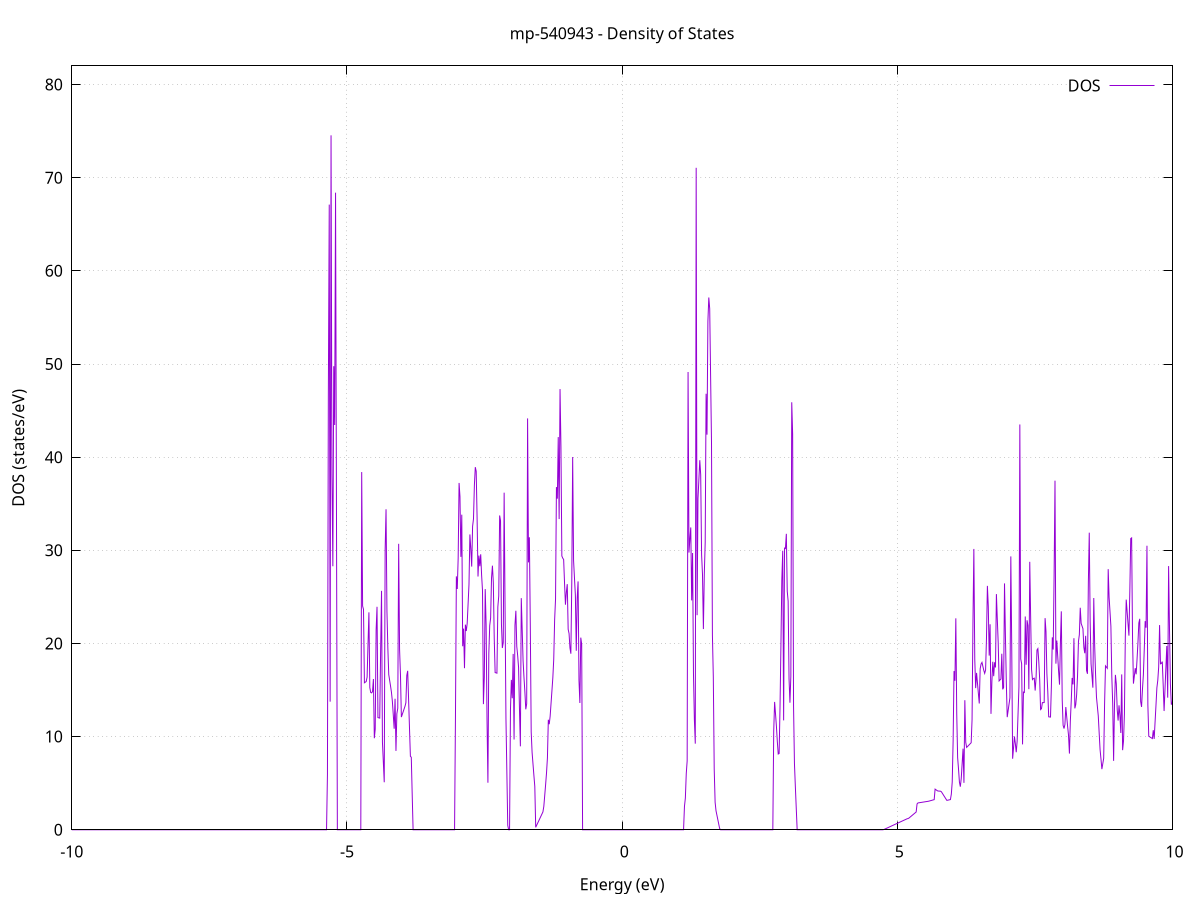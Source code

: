 set title 'mp-540943 - Density of States'
set xlabel 'Energy (eV)'
set ylabel 'DOS (states/eV)'
set grid
set xrange [-10:10]
set yrange [0:82.003]
set xzeroaxis lt -1
set terminal png size 800,600
set output 'mp-540943_dos_gnuplot.png'
plot '-' using 1:2 with lines title 'DOS'
-17.362400 0.000000
-17.346000 0.000000
-17.329600 0.000000
-17.313300 0.000000
-17.296900 0.000000
-17.280500 0.000000
-17.264100 0.000000
-17.247700 0.000000
-17.231400 0.000000
-17.215000 0.000000
-17.198600 0.000000
-17.182200 0.000000
-17.165800 0.000000
-17.149400 0.000000
-17.133100 0.000000
-17.116700 0.000000
-17.100300 0.000000
-17.083900 0.000000
-17.067500 0.000000
-17.051200 0.000000
-17.034800 0.000000
-17.018400 0.000000
-17.002000 0.000000
-16.985600 0.000000
-16.969200 0.000000
-16.952900 0.000000
-16.936500 0.000000
-16.920100 0.000000
-16.903700 0.000000
-16.887300 0.000000
-16.871000 0.000000
-16.854600 0.000000
-16.838200 0.000000
-16.821800 0.000000
-16.805400 0.000000
-16.789100 0.000000
-16.772700 0.000000
-16.756300 0.000000
-16.739900 0.000000
-16.723500 0.000000
-16.707100 0.000000
-16.690800 0.000000
-16.674400 0.000000
-16.658000 0.000000
-16.641600 0.000000
-16.625200 0.000000
-16.608900 0.000000
-16.592500 0.000000
-16.576100 0.000000
-16.559700 0.000000
-16.543300 0.000000
-16.526900 0.000000
-16.510600 0.000000
-16.494200 0.000000
-16.477800 0.000000
-16.461400 0.000000
-16.445000 0.000000
-16.428700 0.000000
-16.412300 0.000000
-16.395900 0.000000
-16.379500 0.000000
-16.363100 0.000000
-16.346800 0.000000
-16.330400 0.000000
-16.314000 0.000000
-16.297600 0.000000
-16.281200 0.000000
-16.264800 0.000000
-16.248500 0.000000
-16.232100 0.000000
-16.215700 0.000000
-16.199300 0.000000
-16.182900 0.000000
-16.166600 0.000000
-16.150200 0.000000
-16.133800 0.000000
-16.117400 0.000000
-16.101000 0.000000
-16.084600 0.000000
-16.068300 0.000000
-16.051900 0.000000
-16.035500 0.000000
-16.019100 0.000000
-16.002700 0.000000
-15.986400 0.000000
-15.970000 0.000000
-15.953600 0.000000
-15.937200 0.000000
-15.920800 0.000000
-15.904500 0.000000
-15.888100 0.000000
-15.871700 0.503000
-15.855300 6.036600
-15.838900 11.494700
-15.822500 14.014300
-15.806200 27.341600
-15.789800 30.949500
-15.773400 35.952100
-15.757000 64.658500
-15.740600 79.638500
-15.724300 32.800100
-15.707900 19.508100
-15.691500 23.680400
-15.675100 65.075700
-15.658700 49.147300
-15.642300 21.773100
-15.626000 0.000000
-15.609600 0.000000
-15.593200 0.000000
-15.576800 0.000000
-15.560400 0.000000
-15.544100 0.000000
-15.527700 0.000000
-15.511300 0.000000
-15.494900 0.000000
-15.478500 0.000000
-15.462200 0.000000
-15.445800 0.000000
-15.429400 0.000000
-15.413000 0.000000
-15.396600 0.000000
-15.380200 0.000000
-15.363900 0.000000
-15.347500 0.000000
-15.331100 0.000000
-15.314700 0.000000
-15.298300 0.000000
-15.282000 0.000000
-15.265600 0.000000
-15.249200 0.000000
-15.232800 0.000000
-15.216400 0.000000
-15.200000 0.000000
-15.183700 0.000000
-15.167300 0.000000
-15.150900 0.000000
-15.134500 0.000000
-15.118100 0.000000
-15.101800 0.000000
-15.085400 0.000000
-15.069000 15.370100
-15.052600 17.362100
-15.036200 22.895600
-15.019900 116.665600
-15.003500 61.560100
-14.987100 69.005900
-14.970700 68.173600
-14.954300 45.319700
-14.937900 28.648600
-14.921600 13.895900
-14.905200 0.000000
-14.888800 0.000000
-14.872400 0.000000
-14.856000 0.000000
-14.839700 0.000000
-14.823300 0.000000
-14.806900 0.000000
-14.790500 0.000000
-14.774100 0.000000
-14.757700 0.000000
-14.741400 0.000000
-14.725000 0.000000
-14.708600 0.000000
-14.692200 0.000000
-14.675800 0.000000
-14.659500 0.000000
-14.643100 0.000000
-14.626700 0.000000
-14.610300 0.000000
-14.593900 0.000000
-14.577600 0.000000
-14.561200 0.000000
-14.544800 0.000000
-14.528400 0.000000
-14.512000 0.000000
-14.495600 0.000000
-14.479300 0.000000
-14.462900 0.000000
-14.446500 0.000000
-14.430100 0.000000
-14.413700 0.000000
-14.397400 0.000000
-14.381000 0.000000
-14.364600 0.000000
-14.348200 0.000000
-14.331800 0.000000
-14.315400 0.000000
-14.299100 0.000000
-14.282700 0.000000
-14.266300 0.000000
-14.249900 0.000000
-14.233500 0.000000
-14.217200 0.000000
-14.200800 0.000000
-14.184400 0.000000
-14.168000 0.000000
-14.151600 0.000000
-14.135300 0.000000
-14.118900 0.000000
-14.102500 0.000000
-14.086100 0.000000
-14.069700 0.000000
-14.053300 0.000000
-14.037000 0.000000
-14.020600 0.000000
-14.004200 0.000000
-13.987800 0.000000
-13.971400 0.000000
-13.955100 0.000000
-13.938700 0.000000
-13.922300 0.000000
-13.905900 0.000000
-13.889500 0.000000
-13.873100 0.000000
-13.856800 0.000000
-13.840400 57.618500
-13.824000 46.081000
-13.807600 35.977300
-13.791200 33.187500
-13.774900 40.209600
-13.758500 43.225600
-13.742100 52.677100
-13.725700 62.361800
-13.709300 37.787700
-13.693000 36.924400
-13.676600 35.903000
-13.660200 12.144400
-13.643800 0.000000
-13.627400 0.000000
-13.611000 0.000000
-13.594700 0.000000
-13.578300 0.000000
-13.561900 0.000000
-13.545500 0.000000
-13.529100 0.000000
-13.512800 0.000000
-13.496400 0.000000
-13.480000 0.000000
-13.463600 0.000000
-13.447200 0.000000
-13.430800 0.000000
-13.414500 0.000000
-13.398100 0.000000
-13.381700 0.000000
-13.365300 0.000000
-13.348900 0.000000
-13.332600 0.000000
-13.316200 0.000000
-13.299800 0.000000
-13.283400 0.000000
-13.267000 0.000000
-13.250700 0.000000
-13.234300 0.000000
-13.217900 0.000000
-13.201500 0.000000
-13.185100 0.000000
-13.168700 0.000000
-13.152400 0.000000
-13.136000 0.000000
-13.119600 0.000000
-13.103200 0.000000
-13.086800 0.000000
-13.070500 0.000000
-13.054100 0.000000
-13.037700 0.000000
-13.021300 0.000000
-13.004900 0.000000
-12.988500 0.000000
-12.972200 0.000000
-12.955800 0.000000
-12.939400 0.000000
-12.923000 0.000000
-12.906600 0.000000
-12.890300 0.000000
-12.873900 0.000000
-12.857500 0.000000
-12.841100 0.000000
-12.824700 0.000000
-12.808400 0.000000
-12.792000 0.000000
-12.775600 0.000000
-12.759200 0.000000
-12.742800 0.000000
-12.726400 0.000000
-12.710100 0.000000
-12.693700 0.000000
-12.677300 0.000000
-12.660900 0.000000
-12.644500 0.000000
-12.628200 0.000000
-12.611800 0.000000
-12.595400 0.000000
-12.579000 0.000000
-12.562600 0.000000
-12.546200 0.000000
-12.529900 0.000000
-12.513500 0.000000
-12.497100 0.000000
-12.480700 0.000000
-12.464300 0.000000
-12.448000 0.000000
-12.431600 0.000000
-12.415200 0.000000
-12.398800 0.000000
-12.382400 0.000000
-12.366100 0.000000
-12.349700 0.000000
-12.333300 0.000000
-12.316900 0.000000
-12.300500 0.000000
-12.284100 0.000000
-12.267800 0.000000
-12.251400 0.000000
-12.235000 0.000000
-12.218600 0.000000
-12.202200 0.000000
-12.185900 0.000000
-12.169500 0.000000
-12.153100 0.000000
-12.136700 0.000000
-12.120300 0.000000
-12.103900 0.000000
-12.087600 0.000000
-12.071200 0.000000
-12.054800 0.000000
-12.038400 0.000000
-12.022000 0.000000
-12.005700 0.000000
-11.989300 0.000000
-11.972900 0.000000
-11.956500 0.000000
-11.940100 0.000000
-11.923800 0.000000
-11.907400 0.000000
-11.891000 0.000000
-11.874600 0.000000
-11.858200 0.000000
-11.841800 0.000000
-11.825500 0.000000
-11.809100 0.000000
-11.792700 0.000000
-11.776300 0.000000
-11.759900 0.000000
-11.743600 0.000000
-11.727200 0.000000
-11.710800 0.000000
-11.694400 0.000000
-11.678000 0.000000
-11.661600 0.000000
-11.645300 0.000000
-11.628900 0.000000
-11.612500 0.000000
-11.596100 0.000000
-11.579700 0.000000
-11.563400 0.000000
-11.547000 0.000000
-11.530600 0.000000
-11.514200 0.000000
-11.497800 0.000000
-11.481500 0.000000
-11.465100 0.000000
-11.448700 0.000000
-11.432300 0.000000
-11.415900 0.000000
-11.399500 0.000000
-11.383200 0.000000
-11.366800 0.000000
-11.350400 0.000000
-11.334000 0.000000
-11.317600 0.000000
-11.301300 0.000000
-11.284900 0.000000
-11.268500 0.000000
-11.252100 0.000000
-11.235700 0.000000
-11.219300 0.000000
-11.203000 0.000000
-11.186600 0.000000
-11.170200 30.142900
-11.153800 86.354800
-11.137400 32.501800
-11.121100 58.904500
-11.104700 46.641800
-11.088300 26.975900
-11.071900 102.340200
-11.055500 41.669000
-11.039200 0.000000
-11.022800 0.000000
-11.006400 0.000000
-10.990000 0.000000
-10.973600 0.000000
-10.957200 0.000000
-10.940900 0.000000
-10.924500 0.000000
-10.908100 0.000000
-10.891700 0.000000
-10.875300 0.000000
-10.859000 0.000000
-10.842600 0.000000
-10.826200 0.000000
-10.809800 0.000000
-10.793400 0.000000
-10.777000 0.000000
-10.760700 0.000000
-10.744300 0.000000
-10.727900 0.000000
-10.711500 0.000000
-10.695100 0.000000
-10.678800 0.000000
-10.662400 0.000000
-10.646000 0.000000
-10.629600 0.000000
-10.613200 0.000000
-10.596900 0.000000
-10.580500 0.000000
-10.564100 0.000000
-10.547700 0.000000
-10.531300 0.000000
-10.514900 0.000000
-10.498600 0.000000
-10.482200 0.000000
-10.465800 0.000000
-10.449400 0.000000
-10.433000 0.000000
-10.416700 0.000000
-10.400300 0.000000
-10.383900 0.000000
-10.367500 0.000000
-10.351100 0.000000
-10.334700 0.000000
-10.318400 0.000000
-10.302000 0.000000
-10.285600 0.000000
-10.269200 0.000000
-10.252800 0.000000
-10.236500 0.000000
-10.220100 0.000000
-10.203700 0.000000
-10.187300 0.000000
-10.170900 0.000000
-10.154600 0.000000
-10.138200 0.000000
-10.121800 0.000000
-10.105400 0.000000
-10.089000 0.000000
-10.072600 0.000000
-10.056300 0.000000
-10.039900 0.000000
-10.023500 0.000000
-10.007100 0.000000
-9.990700 0.000000
-9.974400 0.000000
-9.958000 0.000000
-9.941600 0.000000
-9.925200 0.000000
-9.908800 0.000000
-9.892400 0.000000
-9.876100 0.000000
-9.859700 0.000000
-9.843300 0.000000
-9.826900 0.000000
-9.810500 0.000000
-9.794200 0.000000
-9.777800 0.000000
-9.761400 0.000000
-9.745000 0.000000
-9.728600 0.000000
-9.712300 0.000000
-9.695900 0.000000
-9.679500 0.000000
-9.663100 0.000000
-9.646700 0.000000
-9.630300 0.000000
-9.614000 0.000000
-9.597600 0.000000
-9.581200 0.000000
-9.564800 0.000000
-9.548400 0.000000
-9.532100 0.000000
-9.515700 0.000000
-9.499300 0.000000
-9.482900 0.000000
-9.466500 0.000000
-9.450100 0.000000
-9.433800 0.000000
-9.417400 0.000000
-9.401000 0.000000
-9.384600 0.000000
-9.368200 0.000000
-9.351900 0.000000
-9.335500 0.000000
-9.319100 0.000000
-9.302700 0.000000
-9.286300 0.000000
-9.270000 0.000000
-9.253600 0.000000
-9.237200 0.000000
-9.220800 0.000000
-9.204400 0.000000
-9.188000 0.000000
-9.171700 0.000000
-9.155300 0.000000
-9.138900 0.000000
-9.122500 0.000000
-9.106100 0.000000
-9.089800 0.000000
-9.073400 0.000000
-9.057000 0.000000
-9.040600 0.000000
-9.024200 0.000000
-9.007800 0.000000
-8.991500 0.000000
-8.975100 0.000000
-8.958700 0.000000
-8.942300 0.000000
-8.925900 0.000000
-8.909600 0.000000
-8.893200 0.000000
-8.876800 0.000000
-8.860400 0.000000
-8.844000 0.000000
-8.827700 0.000000
-8.811300 0.000000
-8.794900 0.000000
-8.778500 0.000000
-8.762100 0.000000
-8.745700 0.000000
-8.729400 0.000000
-8.713000 0.000000
-8.696600 0.000000
-8.680200 0.000000
-8.663800 0.000000
-8.647500 0.000000
-8.631100 0.000000
-8.614700 0.000000
-8.598300 0.000000
-8.581900 0.000000
-8.565600 0.000000
-8.549200 0.000000
-8.532800 0.000000
-8.516400 0.000000
-8.500000 0.000000
-8.483600 0.000000
-8.467300 0.000000
-8.450900 0.000000
-8.434500 0.000000
-8.418100 0.000000
-8.401700 0.000000
-8.385400 0.000000
-8.369000 0.000000
-8.352600 0.000000
-8.336200 0.000000
-8.319800 0.000000
-8.303400 0.000000
-8.287100 0.000000
-8.270700 0.000000
-8.254300 0.000000
-8.237900 0.000000
-8.221500 0.000000
-8.205200 0.000000
-8.188800 0.000000
-8.172400 0.000000
-8.156000 0.000000
-8.139600 0.000000
-8.123300 0.000000
-8.106900 0.000000
-8.090500 0.000000
-8.074100 0.000000
-8.057700 0.000000
-8.041300 0.000000
-8.025000 0.000000
-8.008600 0.000000
-7.992200 0.000000
-7.975800 0.000000
-7.959400 0.000000
-7.943100 0.000000
-7.926700 0.000000
-7.910300 0.000000
-7.893900 0.000000
-7.877500 0.000000
-7.861100 0.000000
-7.844800 0.000000
-7.828400 0.000000
-7.812000 0.000000
-7.795600 0.000000
-7.779200 0.000000
-7.762900 0.000000
-7.746500 0.000000
-7.730100 0.000000
-7.713700 0.000000
-7.697300 0.000000
-7.681000 0.000000
-7.664600 0.000000
-7.648200 0.000000
-7.631800 0.000000
-7.615400 0.000000
-7.599000 0.000000
-7.582700 0.000000
-7.566300 0.000000
-7.549900 0.000000
-7.533500 0.000000
-7.517100 0.000000
-7.500800 0.000000
-7.484400 0.000000
-7.468000 0.000000
-7.451600 0.000000
-7.435200 0.000000
-7.418800 0.000000
-7.402500 0.000000
-7.386100 0.000000
-7.369700 0.000000
-7.353300 0.000000
-7.336900 0.000000
-7.320600 0.000000
-7.304200 0.000000
-7.287800 0.000000
-7.271400 0.000000
-7.255000 0.000000
-7.238700 0.000000
-7.222300 0.000000
-7.205900 0.000000
-7.189500 0.000000
-7.173100 0.000000
-7.156700 0.000000
-7.140400 0.000000
-7.124000 0.000000
-7.107600 0.000000
-7.091200 0.000000
-7.074800 0.000000
-7.058500 0.000000
-7.042100 0.000000
-7.025700 0.000000
-7.009300 0.000000
-6.992900 0.000000
-6.976500 0.000000
-6.960200 0.000000
-6.943800 0.000000
-6.927400 0.000000
-6.911000 0.000000
-6.894600 0.000000
-6.878300 0.000000
-6.861900 0.000000
-6.845500 0.000000
-6.829100 0.000000
-6.812700 0.000000
-6.796400 0.000000
-6.780000 0.000000
-6.763600 0.000000
-6.747200 0.000000
-6.730800 0.000000
-6.714400 0.000000
-6.698100 0.000000
-6.681700 0.000000
-6.665300 0.000000
-6.648900 0.000000
-6.632500 0.000000
-6.616200 0.000000
-6.599800 0.000000
-6.583400 0.000000
-6.567000 0.000000
-6.550600 0.000000
-6.534200 0.000000
-6.517900 0.000000
-6.501500 0.000000
-6.485100 0.000000
-6.468700 0.000000
-6.452300 0.000000
-6.436000 0.000000
-6.419600 0.000000
-6.403200 0.000000
-6.386800 0.000000
-6.370400 0.000000
-6.354100 0.000000
-6.337700 0.000000
-6.321300 0.000000
-6.304900 0.000000
-6.288500 0.000000
-6.272100 0.000000
-6.255800 0.000000
-6.239400 0.000000
-6.223000 0.000000
-6.206600 0.000000
-6.190200 0.000000
-6.173900 0.000000
-6.157500 0.000000
-6.141100 0.000000
-6.124700 0.000000
-6.108300 0.000000
-6.091900 0.000000
-6.075600 0.000000
-6.059200 0.000000
-6.042800 0.000000
-6.026400 0.000000
-6.010000 0.000000
-5.993700 0.000000
-5.977300 0.000000
-5.960900 0.000000
-5.944500 0.000000
-5.928100 0.000000
-5.911800 0.000000
-5.895400 0.000000
-5.879000 0.000000
-5.862600 0.000000
-5.846200 0.000000
-5.829800 0.000000
-5.813500 0.000000
-5.797100 0.000000
-5.780700 0.000000
-5.764300 0.000000
-5.747900 0.000000
-5.731600 0.000000
-5.715200 0.000000
-5.698800 0.000000
-5.682400 0.000000
-5.666000 0.000000
-5.649600 0.000000
-5.633300 0.000000
-5.616900 0.000000
-5.600500 0.000000
-5.584100 0.000000
-5.567700 0.000000
-5.551400 0.000000
-5.535000 0.000000
-5.518600 0.000000
-5.502200 0.000000
-5.485800 0.000000
-5.469500 0.000000
-5.453100 0.000000
-5.436700 0.000000
-5.420300 0.000000
-5.403900 0.000000
-5.387500 0.000000
-5.371200 0.000000
-5.354800 5.924100
-5.338400 46.568200
-5.322000 67.112400
-5.305600 13.748600
-5.289300 74.547900
-5.272900 38.115800
-5.256500 28.284700
-5.240100 49.765200
-5.223700 43.452400
-5.207300 68.389700
-5.191000 34.717800
-5.174600 0.000000
-5.158200 0.000000
-5.141800 0.000000
-5.125400 0.000000
-5.109100 0.000000
-5.092700 0.000000
-5.076300 0.000000
-5.059900 0.000000
-5.043500 0.000000
-5.027200 0.000000
-5.010800 0.000000
-4.994400 0.000000
-4.978000 0.000000
-4.961600 0.000000
-4.945200 0.000000
-4.928900 0.000000
-4.912500 0.000000
-4.896100 0.000000
-4.879700 0.000000
-4.863300 0.000000
-4.847000 0.000000
-4.830600 0.000000
-4.814200 0.000000
-4.797800 0.000000
-4.781400 0.000000
-4.765000 0.000000
-4.748700 0.000000
-4.732300 38.399700
-4.715900 24.023300
-4.699500 23.656200
-4.683100 15.778400
-4.666800 15.844900
-4.650400 15.911500
-4.634000 16.391500
-4.617600 19.923900
-4.601200 23.341500
-4.584900 15.270900
-4.568500 14.739700
-4.552100 14.694300
-4.535700 14.831200
-4.519300 16.185500
-4.502900 9.828900
-4.486600 10.803300
-4.470200 21.463300
-4.453800 23.938100
-4.437400 12.042100
-4.421000 12.015100
-4.404700 11.988200
-4.388300 19.289100
-4.371900 25.649300
-4.355500 9.412500
-4.339100 7.257000
-4.322700 5.101400
-4.306400 30.073700
-4.290000 34.403200
-4.273600 23.440500
-4.257200 19.524100
-4.240800 16.656500
-4.224500 16.039800
-4.208100 15.423000
-4.191700 14.762100
-4.175300 13.796300
-4.158900 12.372000
-4.142600 10.851300
-4.126200 14.063600
-4.109800 8.464900
-4.093400 12.452700
-4.077000 13.050100
-4.060600 30.696200
-4.044300 19.397500
-4.027900 16.623700
-4.011500 12.097800
-3.995100 12.385700
-3.978700 12.673600
-3.962400 12.961500
-3.946000 13.249400
-3.929600 13.633800
-3.913200 16.563100
-3.896800 17.062700
-3.880400 14.005100
-3.864100 10.947500
-3.847700 7.889900
-3.831300 7.786900
-3.814900 3.817200
-3.798500 0.000000
-3.782200 0.000000
-3.765800 0.000000
-3.749400 0.000000
-3.733000 0.000000
-3.716600 0.000000
-3.700300 0.000000
-3.683900 0.000000
-3.667500 0.000000
-3.651100 0.000000
-3.634700 0.000000
-3.618300 0.000000
-3.602000 0.000000
-3.585600 0.000000
-3.569200 0.000000
-3.552800 0.000000
-3.536400 0.000000
-3.520100 0.000000
-3.503700 0.000000
-3.487300 0.000000
-3.470900 0.000000
-3.454500 0.000000
-3.438100 0.000000
-3.421800 0.000000
-3.405400 0.000000
-3.389000 0.000000
-3.372600 0.000000
-3.356200 0.000000
-3.339900 0.000000
-3.323500 0.000000
-3.307100 0.000000
-3.290700 0.000000
-3.274300 0.000000
-3.258000 0.000000
-3.241600 0.000000
-3.225200 0.000000
-3.208800 0.000000
-3.192400 0.000000
-3.176000 0.000000
-3.159700 0.000000
-3.143300 0.000000
-3.126900 0.000000
-3.110500 0.000000
-3.094100 0.000000
-3.077800 0.000000
-3.061400 0.000000
-3.045000 0.000000
-3.028600 12.216800
-3.012200 27.202900
-2.995800 25.846700
-2.979500 29.159600
-2.963100 37.232700
-2.946700 35.761000
-2.930300 29.299000
-2.913900 33.824400
-2.897600 19.699200
-2.881200 21.594500
-2.864800 17.345500
-2.848400 22.019200
-2.832000 21.334800
-2.815700 22.149800
-2.799300 24.206300
-2.782900 26.344800
-2.766500 31.702500
-2.750100 30.196600
-2.733700 28.255400
-2.717400 32.573500
-2.701000 33.377000
-2.684600 37.006000
-2.668200 38.927700
-2.651800 38.486900
-2.635500 33.488400
-2.619100 27.188400
-2.602700 29.436200
-2.586300 28.290700
-2.569900 29.574300
-2.553500 27.327400
-2.537200 25.666600
-2.520800 13.486000
-2.504400 16.344400
-2.488000 25.836500
-2.471600 22.011900
-2.455300 11.788900
-2.438900 5.052400
-2.422500 18.939300
-2.406100 21.922100
-2.389700 22.739600
-2.373400 27.029300
-2.357000 28.351400
-2.340600 26.528800
-2.324200 20.579000
-2.307800 16.873600
-2.291400 16.843100
-2.275100 16.812600
-2.258700 23.923200
-2.242300 25.082600
-2.225900 33.738200
-2.209500 33.179300
-2.193200 22.070300
-2.176800 19.514200
-2.160400 20.109700
-2.144000 36.190800
-2.127600 23.760300
-2.111200 11.962200
-2.094900 6.212600
-2.078500 0.463000
-2.062100 0.000000
-2.045700 0.000000
-2.029300 12.900300
-2.013000 16.093800
-1.996600 14.116900
-1.980200 18.878600
-1.963800 9.686900
-1.947400 21.968500
-1.931100 23.511200
-1.914700 19.688000
-1.898300 18.692800
-1.881900 17.417100
-1.865500 12.931800
-1.849100 8.960100
-1.832800 24.867800
-1.816400 21.509900
-1.800000 18.151900
-1.783600 16.348000
-1.767200 14.785300
-1.750900 12.931000
-1.734500 13.523800
-1.718100 44.162300
-1.701700 28.705900
-1.685300 31.399500
-1.668900 21.917800
-1.652600 10.495900
-1.636200 8.299500
-1.619800 7.063500
-1.603400 5.827500
-1.587000 4.651000
-1.570700 0.265600
-1.554300 0.471900
-1.537900 0.678100
-1.521500 0.884300
-1.505100 1.090600
-1.488800 1.296800
-1.472400 1.503000
-1.456000 1.709300
-1.439600 1.915500
-1.423200 2.510000
-1.406800 3.676900
-1.390500 4.843800
-1.374100 6.109500
-1.357700 7.713300
-1.341300 11.807700
-1.324900 11.335700
-1.308600 12.165800
-1.292200 13.543400
-1.275800 14.923600
-1.259400 16.319400
-1.243000 18.299700
-1.226600 22.554500
-1.210300 24.760200
-1.193900 36.789700
-1.177500 35.544500
-1.161100 42.158400
-1.144700 33.352200
-1.128400 47.308300
-1.112000 41.141300
-1.095600 29.390000
-1.079200 29.158600
-1.062800 29.010400
-1.046500 26.439400
-1.030100 24.161000
-1.013700 25.515700
-0.997300 26.368500
-0.980900 21.522000
-0.964500 21.064200
-0.948200 19.521500
-0.931800 18.901500
-0.915400 26.403700
-0.899000 40.018000
-0.882600 28.897800
-0.866300 27.032700
-0.849900 25.167700
-0.833500 19.211200
-0.817100 24.843700
-0.800700 26.659600
-0.784300 16.026400
-0.768000 13.608000
-0.751600 20.626800
-0.735200 19.929900
-0.718800 0.000000
-0.702400 0.000000
-0.686100 0.000000
-0.669700 0.000000
-0.653300 0.000000
-0.636900 0.000000
-0.620500 0.000000
-0.604200 0.000000
-0.587800 0.000000
-0.571400 0.000000
-0.555000 0.000000
-0.538600 0.000000
-0.522200 0.000000
-0.505900 0.000000
-0.489500 0.000000
-0.473100 0.000000
-0.456700 0.000000
-0.440300 0.000000
-0.424000 0.000000
-0.407600 0.000000
-0.391200 0.000000
-0.374800 0.000000
-0.358400 0.000000
-0.342000 0.000000
-0.325700 0.000000
-0.309300 0.000000
-0.292900 0.000000
-0.276500 0.000000
-0.260100 0.000000
-0.243800 0.000000
-0.227400 0.000000
-0.211000 0.000000
-0.194600 0.000000
-0.178200 0.000000
-0.161900 0.000000
-0.145500 0.000000
-0.129100 0.000000
-0.112700 0.000000
-0.096300 0.000000
-0.079900 0.000000
-0.063600 0.000000
-0.047200 0.000000
-0.030800 0.000000
-0.014400 0.000000
0.002000 0.000000
0.018300 0.000000
0.034700 0.000000
0.051100 0.000000
0.067500 0.000000
0.083900 0.000000
0.100300 0.000000
0.116600 0.000000
0.133000 0.000000
0.149400 0.000000
0.165800 0.000000
0.182200 0.000000
0.198500 0.000000
0.214900 0.000000
0.231300 0.000000
0.247700 0.000000
0.264100 0.000000
0.280400 0.000000
0.296800 0.000000
0.313200 0.000000
0.329600 0.000000
0.346000 0.000000
0.362400 0.000000
0.378700 0.000000
0.395100 0.000000
0.411500 0.000000
0.427900 0.000000
0.444300 0.000000
0.460600 0.000000
0.477000 0.000000
0.493400 0.000000
0.509800 0.000000
0.526200 0.000000
0.542600 0.000000
0.558900 0.000000
0.575300 0.000000
0.591700 0.000000
0.608100 0.000000
0.624500 0.000000
0.640800 0.000000
0.657200 0.000000
0.673600 0.000000
0.690000 0.000000
0.706400 0.000000
0.722700 0.000000
0.739100 0.000000
0.755500 0.000000
0.771900 0.000000
0.788300 0.000000
0.804700 0.000000
0.821000 0.000000
0.837400 0.000000
0.853800 0.000000
0.870200 0.000000
0.886600 0.000000
0.902900 0.000000
0.919300 0.000000
0.935700 0.000000
0.952100 0.000000
0.968500 0.000000
0.984900 0.000000
1.001200 0.000000
1.017600 0.000000
1.034000 0.000000
1.050400 0.000000
1.066800 0.000000
1.083100 0.000000
1.099500 0.000000
1.115900 0.000000
1.132300 2.515500
1.148700 3.402600
1.165000 6.038300
1.181400 7.394700
1.197800 49.139900
1.214200 29.758800
1.230600 31.199100
1.247000 32.453600
1.263300 24.622900
1.279700 29.713400
1.296100 16.723900
1.312500 11.811600
1.328900 9.247000
1.345200 71.064200
1.361600 23.031600
1.378000 35.545400
1.394400 37.609500
1.410800 39.673500
1.427200 38.124200
1.443500 29.545500
1.459900 27.410600
1.476300 21.545600
1.492700 27.413600
1.509100 30.851900
1.525400 46.805500
1.541800 42.414700
1.558200 54.577900
1.574600 57.140300
1.591000 55.934600
1.607300 48.739400
1.623700 41.555900
1.640100 20.916100
1.656500 16.419700
1.672900 6.517500
1.689300 2.952400
1.705600 2.040200
1.722000 1.566500
1.738400 1.092800
1.754800 0.619100
1.771200 0.145300
1.787500 0.000000
1.803900 0.000000
1.820300 0.000000
1.836700 0.000000
1.853100 0.000000
1.869500 0.000000
1.885800 0.000000
1.902200 0.000000
1.918600 0.000000
1.935000 0.000000
1.951400 0.000000
1.967700 0.000000
1.984100 0.000000
2.000500 0.000000
2.016900 0.000000
2.033300 0.000000
2.049600 0.000000
2.066000 0.000000
2.082400 0.000000
2.098800 0.000000
2.115200 0.000000
2.131600 0.000000
2.147900 0.000000
2.164300 0.000000
2.180700 0.000000
2.197100 0.000000
2.213500 0.000000
2.229800 0.000000
2.246200 0.000000
2.262600 0.000000
2.279000 0.000000
2.295400 0.000000
2.311800 0.000000
2.328100 0.000000
2.344500 0.000000
2.360900 0.000000
2.377300 0.000000
2.393700 0.000000
2.410000 0.000000
2.426400 0.000000
2.442800 0.000000
2.459200 0.000000
2.475600 0.000000
2.491900 0.000000
2.508300 0.000000
2.524700 0.000000
2.541100 0.000000
2.557500 0.000000
2.573900 0.000000
2.590200 0.000000
2.606600 0.000000
2.623000 0.000000
2.639400 0.000000
2.655800 0.000000
2.672100 0.000000
2.688500 0.000000
2.704900 0.000000
2.721300 0.000000
2.737700 0.000000
2.754100 10.578000
2.770400 13.724200
2.786800 12.443700
2.803200 11.102200
2.819600 9.476200
2.836000 8.132200
2.852300 8.184000
2.868700 13.173500
2.885100 19.776100
2.901500 26.853700
2.917900 29.952200
2.934200 11.740700
2.950600 30.237700
2.967000 30.193400
2.983400 31.771300
2.999800 25.618500
3.016200 24.543700
3.032500 16.222000
3.048900 13.638900
3.065300 16.483500
3.081700 45.893100
3.098100 42.471800
3.114400 13.252100
3.130800 7.114100
3.147200 4.636500
3.163600 2.316800
3.180000 0.000000
3.196400 0.000000
3.212700 0.000000
3.229100 0.000000
3.245500 0.000000
3.261900 0.000000
3.278300 0.000000
3.294600 0.000000
3.311000 0.000000
3.327400 0.000000
3.343800 0.000000
3.360200 0.000000
3.376500 0.000000
3.392900 0.000000
3.409300 0.000000
3.425700 0.000000
3.442100 0.000000
3.458500 0.000000
3.474800 0.000000
3.491200 0.000000
3.507600 0.000000
3.524000 0.000000
3.540400 0.000000
3.556700 0.000000
3.573100 0.000000
3.589500 0.000000
3.605900 0.000000
3.622300 0.000000
3.638700 0.000000
3.655000 0.000000
3.671400 0.000000
3.687800 0.000000
3.704200 0.000000
3.720600 0.000000
3.736900 0.000000
3.753300 0.000000
3.769700 0.000000
3.786100 0.000000
3.802500 0.000000
3.818800 0.000000
3.835200 0.000000
3.851600 0.000000
3.868000 0.000000
3.884400 0.000000
3.900800 0.000000
3.917100 0.000000
3.933500 0.000000
3.949900 0.000000
3.966300 0.000000
3.982700 0.000000
3.999000 0.000000
4.015400 0.000000
4.031800 0.000000
4.048200 0.000000
4.064600 0.000000
4.081000 0.000000
4.097300 0.000000
4.113700 0.000000
4.130100 0.000000
4.146500 0.000000
4.162900 0.000000
4.179200 0.000000
4.195600 0.000000
4.212000 0.000000
4.228400 0.000000
4.244800 0.000000
4.261100 0.000000
4.277500 0.000000
4.293900 0.000000
4.310300 0.000000
4.326700 0.000000
4.343100 0.000000
4.359400 0.000000
4.375800 0.000000
4.392200 0.000000
4.408600 0.000000
4.425000 0.000000
4.441300 0.000000
4.457700 0.000000
4.474100 0.000000
4.490500 0.000000
4.506900 0.000000
4.523300 0.000000
4.539600 0.000000
4.556000 0.000000
4.572400 0.000000
4.588800 0.000000
4.605200 0.000000
4.621500 0.000000
4.637900 0.000000
4.654300 0.000000
4.670700 0.000000
4.687100 0.000000
4.703400 0.000000
4.719800 0.000000
4.736200 0.000000
4.752600 0.019500
4.769000 0.064200
4.785400 0.108900
4.801700 0.153700
4.818100 0.198400
4.834500 0.243200
4.850900 0.287900
4.867300 0.332700
4.883600 0.377400
4.900000 0.422200
4.916400 0.466900
4.932800 0.511700
4.949200 0.556400
4.965600 0.601200
4.981900 0.645900
4.998300 0.690600
5.014700 0.735400
5.031100 0.780100
5.047500 0.824900
5.063800 0.869600
5.080200 0.914400
5.096600 0.959100
5.113000 1.003900
5.129400 1.048600
5.145700 1.093400
5.162100 1.138100
5.178500 1.182900
5.194900 1.204900
5.211300 1.256700
5.227700 1.338100
5.244000 1.419400
5.260400 1.500700
5.276800 1.582100
5.293200 1.663400
5.309600 1.744800
5.325900 1.826100
5.342300 1.907500
5.358700 2.771600
5.375100 2.881500
5.391500 2.897100
5.407800 2.912700
5.424200 2.928200
5.440600 2.943800
5.457000 2.959400
5.473400 2.975000
5.489800 2.990600
5.506100 3.006200
5.522500 3.021700
5.538900 3.037300
5.555300 3.052900
5.571700 3.070800
5.588000 3.098200
5.604400 3.125600
5.620800 3.152900
5.637200 3.180300
5.653600 3.207700
5.670000 3.235000
5.686300 4.365100
5.702700 4.294900
5.719100 4.224600
5.735500 4.164000
5.751900 4.156200
5.768200 4.148500
5.784600 4.140700
5.801000 4.078100
5.817400 3.925000
5.833800 3.772000
5.850100 3.618900
5.866500 3.465900
5.882900 3.312800
5.899300 3.159800
5.915700 3.173900
5.932100 3.196600
5.948400 3.219400
5.964800 3.242100
5.981200 3.822400
5.997600 5.123400
6.014000 9.538900
6.030300 17.032600
6.046700 15.994700
6.063100 22.699300
6.079500 12.478400
6.095900 7.746000
6.112300 6.491200
6.128600 5.104000
6.145000 4.626000
6.161400 5.499000
6.177800 7.103600
6.194200 8.708200
6.210500 5.035400
6.226900 13.907700
6.243300 9.389100
6.259700 8.841700
6.276100 8.941900
6.292400 9.042200
6.308800 9.142400
6.325200 9.242700
6.341600 9.342900
6.358000 11.797500
6.374400 22.318800
6.390700 30.149200
6.407100 18.299800
6.423500 15.205400
6.439900 16.840300
6.456300 15.745700
6.472600 14.651200
6.489000 13.556700
6.505400 17.287100
6.521800 17.797000
6.538200 17.969400
6.554600 17.542200
6.570900 17.115000
6.587300 16.789800
6.603700 17.144100
6.620100 20.553300
6.636500 26.180200
6.652800 24.008800
6.669200 18.701100
6.685600 22.059200
6.702000 12.443800
6.718400 15.928500
6.734700 18.039100
6.751100 16.488600
6.767500 17.978600
6.783900 17.425200
6.800300 25.298000
6.816700 22.600500
6.833000 20.080000
6.849400 15.980200
6.865800 16.084700
6.882200 16.189100
6.898600 18.899300
6.914900 15.076500
6.931300 15.265000
6.947700 26.447800
6.964100 20.869400
6.980500 15.805600
6.996900 12.091000
7.013200 12.776700
7.029600 13.469400
7.046000 14.164700
7.062400 29.348400
7.078800 19.630900
7.095100 7.625300
7.111500 8.772500
7.127900 10.020500
7.144300 9.258200
7.160700 8.322800
7.177000 9.497800
7.193400 12.417500
7.209800 15.337100
7.226200 43.506800
7.242600 18.336000
7.259000 17.818000
7.275300 9.163000
7.291700 14.781600
7.308100 14.738500
7.324500 22.897800
7.340900 17.719700
7.357200 22.490700
7.373600 21.917000
7.390000 15.088400
7.406400 28.767900
7.422800 22.728200
7.439200 17.205600
7.455500 16.124800
7.471900 16.230100
7.488300 16.271700
7.504700 14.943600
7.521100 16.327400
7.537400 19.294400
7.553800 19.447800
7.570200 18.078000
7.586600 16.148600
7.603000 12.903300
7.619300 12.998200
7.635700 13.651600
7.652100 13.645400
7.668500 13.657200
7.684900 22.719500
7.701300 21.280600
7.717600 16.770400
7.734000 14.824600
7.750400 12.125400
7.766800 12.112400
7.783200 12.099500
7.799500 15.437500
7.815900 20.653500
7.832300 19.351600
7.848700 27.272900
7.865100 37.474300
7.881500 17.835100
7.897800 20.314500
7.914200 18.662500
7.930600 17.010500
7.947000 15.578200
7.963400 20.060900
7.979700 23.448700
7.996100 13.960900
8.012500 11.210000
8.028900 10.865500
8.045300 11.296700
8.061600 13.177000
8.078000 12.130200
8.094400 11.083400
8.110800 10.146700
8.127200 8.181500
8.143600 11.653800
8.159900 13.806300
8.176300 16.297900
8.192700 15.604200
8.209100 20.565300
8.225500 13.031800
8.241800 13.431300
8.258200 14.485200
8.274600 16.514800
8.291000 20.200200
8.307400 20.942100
8.323800 23.833400
8.340100 22.159800
8.356500 21.872400
8.372900 21.585000
8.389300 19.586500
8.405700 18.951900
8.422000 20.819500
8.438400 17.094600
8.454800 16.744000
8.471200 26.536600
8.487600 31.889800
8.503900 22.363400
8.520300 17.821200
8.536700 16.537700
8.553100 15.254100
8.569500 24.877400
8.585900 19.747700
8.602200 16.678000
8.618600 14.244600
8.635000 13.232600
8.651400 12.220700
8.667800 10.375500
8.684100 8.601700
8.700500 7.597100
8.716900 6.511400
8.733300 7.095400
8.749700 7.679500
8.766100 13.538600
8.782400 17.592500
8.798800 17.464800
8.815200 17.337000
8.831600 27.979200
8.848000 24.958800
8.864300 23.434200
8.880700 21.839300
8.897100 16.463800
8.913500 13.595100
8.929900 7.400200
8.946200 13.483100
8.962600 16.628700
8.979000 15.671500
8.995400 12.916900
9.011800 11.723000
9.028200 13.359500
9.044500 12.288400
9.060900 10.394000
9.077300 16.675400
9.093700 8.545400
9.110100 9.533700
9.126400 12.422300
9.142800 20.768000
9.159200 24.704300
9.175600 23.416500
9.192000 22.128700
9.208400 20.840900
9.224700 25.630800
9.241100 31.262400
9.257500 31.332400
9.273900 20.549600
9.290300 15.687400
9.306600 16.493800
9.323000 17.350900
9.339400 16.691400
9.355800 18.290900
9.372200 20.086200
9.388500 22.204600
9.404900 22.645500
9.421300 13.774300
9.437700 13.190000
9.454100 15.064700
9.470500 16.604400
9.486800 19.321800
9.503200 22.391900
9.519600 21.695900
9.536000 30.493100
9.552400 13.418200
9.568700 10.039300
9.585100 9.977900
9.601500 9.916500
9.617900 9.855100
9.634300 9.793700
9.650700 10.687900
9.667000 9.755200
9.683400 11.561500
9.699800 13.367800
9.716200 15.237400
9.732600 16.040300
9.748900 17.474300
9.765300 21.973500
9.781700 17.816500
9.798100 17.866900
9.814500 18.050900
9.830800 15.544300
9.847200 12.748800
9.863600 15.075500
9.880000 17.402300
9.896400 19.729000
9.912800 14.180000
9.929100 28.305900
9.945500 21.537000
9.961900 15.656800
9.978300 13.480200
9.994700 13.472300
10.011000 14.907400
10.027400 11.819800
10.043800 9.689000
10.060200 11.510000
10.076600 14.442400
10.093000 16.378600
10.109300 18.607600
10.125700 20.940400
10.142100 21.828900
10.158500 20.308900
10.174900 19.525100
10.191200 20.424000
10.207600 21.013500
10.224000 21.691700
10.240400 21.193600
10.256800 21.759700
10.273100 21.538600
10.289500 23.313400
10.305900 21.969200
10.322300 20.340000
10.338700 18.710800
10.355100 19.377700
10.371400 21.142500
10.387800 20.880600
10.404200 20.605900
10.420600 19.101000
10.437000 19.687100
10.453300 16.975100
10.469700 14.917700
10.486100 10.672400
10.502500 11.445100
10.518900 11.173400
10.535300 18.718600
10.551600 14.184400
10.568000 12.177200
10.584400 12.156000
10.600800 12.134800
10.617200 12.113600
10.633500 12.092400
10.649900 12.058700
10.666300 10.635400
10.682700 10.654100
10.699100 14.854900
10.715400 15.857600
10.731800 15.577500
10.748200 18.644500
10.764600 14.748100
10.781000 14.860900
10.797400 14.973600
10.813700 15.086400
10.830100 12.041300
10.846500 11.844500
10.862900 14.691000
10.879300 14.904200
10.895600 15.406200
10.912000 14.104100
10.928400 14.552100
10.944800 17.007900
10.961200 20.941800
10.977600 21.992700
10.993900 15.330300
11.010300 14.694100
11.026700 15.071400
11.043100 13.197500
11.059500 13.175700
11.075800 13.153800
11.092200 13.132000
11.108600 13.110200
11.125000 14.556500
11.141400 16.918400
11.157700 15.088400
11.174100 16.442300
11.190500 19.676300
11.206900 17.742800
11.223300 13.978300
11.239700 15.730200
11.256000 17.526500
11.272400 16.127500
11.288800 14.728400
11.305200 13.329400
11.321600 12.282700
11.337900 12.634900
11.354300 21.545700
11.370700 23.845700
11.387100 14.142200
11.403500 18.933800
11.419900 17.319300
11.436200 15.704800
11.452600 14.090300
11.469000 14.120800
11.485400 13.569900
11.501800 13.630000
11.518100 13.690100
11.534500 13.918600
11.550900 13.902100
11.567300 14.098700
11.583700 17.224800
11.600000 19.763500
11.616400 29.682700
11.632800 18.260800
11.649200 21.577700
11.665600 19.601300
11.682000 17.624800
11.698300 15.648400
11.714700 14.761100
11.731100 14.789100
11.747500 14.449600
11.763900 14.831200
11.780200 15.932600
11.796600 17.866300
11.813000 26.222100
11.829400 13.051700
11.845800 22.016200
11.862200 20.760800
11.878500 17.682400
11.894900 14.604000
11.911300 8.374100
11.927700 7.383800
11.944100 6.393500
11.960400 5.418000
11.976800 6.303600
11.993200 6.023700
12.009600 8.106900
12.026000 18.418700
12.042300 18.327100
12.058700 18.257300
12.075100 19.407100
12.091500 18.144500
12.107900 16.436200
12.124300 14.727900
12.140600 15.729200
12.157000 17.640800
12.173400 18.358100
12.189800 19.210800
12.206200 19.808300
12.222500 22.091600
12.238900 22.595200
12.255300 20.848100
12.271700 19.430000
12.288100 19.840900
12.304500 21.163500
12.320800 21.009700
12.337200 20.800900
12.353600 20.718400
12.370000 20.339600
12.386400 20.457400
12.402700 19.432400
12.419100 20.429000
12.435500 21.425600
12.451900 27.665000
12.468300 19.673400
12.484600 17.306200
12.501000 17.184900
12.517400 20.687100
12.533800 17.472500
12.550200 7.924100
12.566600 5.487700
12.582900 5.885300
12.599300 9.076100
12.615700 11.160300
12.632100 13.244500
12.648500 17.494600
12.664800 16.999400
12.681200 15.710500
12.697600 14.421500
12.714000 13.954200
12.730400 13.474700
12.746800 13.538900
12.763100 13.658300
12.779500 16.138000
12.795900 15.965900
12.812300 16.734100
12.828700 15.963700
12.845000 15.193300
12.861400 16.745600
12.877800 17.403600
12.894200 15.378400
12.910600 17.486100
12.926900 19.593800
12.943300 25.160700
12.959700 22.409100
12.976100 20.962700
12.992500 17.902500
13.008900 16.140100
13.025200 18.451900
13.041600 17.827900
13.058000 17.381500
13.074400 16.868500
13.090800 16.507600
13.107100 16.145700
13.123500 15.329300
13.139900 14.514100
13.156300 15.124200
13.172700 15.947000
13.189100 19.053900
13.205400 18.699500
13.221800 20.811400
13.238200 19.031800
13.254600 23.663500
13.271000 15.854400
13.287300 15.535200
13.303700 18.179000
13.320100 16.857300
13.336500 17.068600
13.352900 17.377100
13.369200 17.626200
13.385600 16.529900
13.402000 15.528700
13.418400 14.527400
13.434800 13.526200
13.451200 12.525000
13.467500 11.523700
13.483900 7.897100
13.500300 7.483800
13.516700 7.151400
13.533100 6.842100
13.549400 6.609500
13.565800 7.021300
13.582200 3.315900
13.598600 2.615300
13.615000 2.449500
13.631400 2.283800
13.647700 2.118100
13.664100 1.952300
13.680500 1.786600
13.696900 1.620900
13.713300 1.455100
13.729600 1.289400
13.746000 1.123600
13.762400 0.957900
13.778800 0.816100
13.795200 0.693300
13.811500 0.570500
13.827900 0.447700
13.844300 0.324900
13.860700 0.223200
13.877100 0.151000
13.893500 0.078800
13.909800 0.006600
13.926200 0.000000
13.942600 0.000000
13.959000 0.000000
13.975400 0.000000
13.991700 0.000000
14.008100 0.000000
14.024500 0.000000
14.040900 0.000000
14.057300 0.000000
14.073700 0.000000
14.090000 0.000000
14.106400 0.000000
14.122800 0.000000
14.139200 0.000000
14.155600 0.000000
14.171900 0.000000
14.188300 0.000000
14.204700 0.000000
14.221100 0.000000
14.237500 0.000000
14.253800 0.000000
14.270200 0.000000
14.286600 0.000000
14.303000 0.000000
14.319400 0.000000
14.335800 0.000000
14.352100 0.000000
14.368500 0.000000
14.384900 0.000000
14.401300 0.000000
14.417700 0.000000
14.434000 0.000000
14.450400 0.000000
14.466800 0.000000
14.483200 0.000000
14.499600 0.000000
14.516000 0.000000
14.532300 0.000000
14.548700 0.000000
14.565100 0.000000
14.581500 0.000000
14.597900 0.000000
14.614200 0.000000
14.630600 0.000000
14.647000 0.000000
14.663400 0.000000
14.679800 0.000000
14.696100 0.000000
14.712500 0.000000
14.728900 0.000000
14.745300 0.000000
14.761700 0.000000
14.778100 0.000000
14.794400 0.000000
14.810800 0.000000
14.827200 0.000000
14.843600 0.000000
14.860000 0.000000
14.876300 0.000000
14.892700 0.000000
14.909100 0.000000
14.925500 0.000000
14.941900 0.000000
14.958300 0.000000
14.974600 0.000000
14.991000 0.000000
15.007400 0.000000
15.023800 0.000000
15.040200 0.000000
15.056500 0.000000
15.072900 0.000000
15.089300 0.000000
15.105700 0.000000
15.122100 0.000000
15.138400 0.000000
15.154800 0.000000
15.171200 0.000000
15.187600 0.000000
15.204000 0.000000
15.220400 0.000000
15.236700 0.000000
15.253100 0.000000
15.269500 0.000000
15.285900 0.000000
15.302300 0.000000
15.318600 0.000000
15.335000 0.000000
15.351400 0.000000
15.367800 0.000000
15.384200 0.000000
15.400600 0.000000
e
